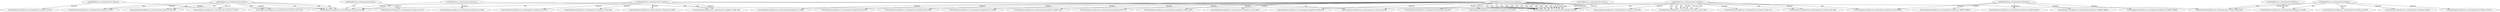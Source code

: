 digraph lacunaCG {
 "rootNode@lacuna_cache/exported_drdyse.js:," -> "FunctionExpression@lacuna_cache/exported_drdyse.js:10,646" [label="dynamic" ];
 "rootNode@lacuna_cache/exported_drdyse.js:," -> "FunctionDeclaration@lacuna_cache/exported_drdyse.js:61,544" [label="dynamic" ];
 "rootNode@lacuna_cache/exported_drdyse.js:," -> "FunctionExpression@lacuna_cache/exported_b4tcj2.js:59,583" [label="tajs" ];
 "rootNode@lacuna_cache/exported_1ulbna.js:," -> "FunctionExpression@lacuna_cache/exported_1ulbna.js:10,525" [label="dynamic" ];
 "rootNode@lacuna_cache/exported_1ulbna.js:," -> "FunctionDeclaration@lacuna_cache/exported_drdyse.js:61,544" [label="tajs" ];
 "rootNode@lacuna_cache/exported_dnqs00.js:," -> "FunctionExpression@lacuna_cache/exported_dnqs00.js:10,14991" [label="dynamic" ];
 "rootNode@lacuna_cache/exported_dnqs00.js:," -> "FunctionExpression@lacuna_cache/exported_dnqs00.js:59,14767" [label="dynamic" ];
 "rootNode@lacuna_cache/exported_dnqs00.js:," -> "FunctionExpression@lacuna_cache/exported_dnqs00.js:439,14678" [label="dynamic" ];
 "rootNode@lacuna_cache/exported_dnqs00.js:," -> "FunctionExpression@lacuna_cache/exported_dnqs00.js:473,14656" [label="dynamic" ];
 "rootNode@lacuna_cache/exported_dnqs00.js:," -> "FunctionExpression@lacuna_cache/exported_dnqs00.js:14089,14417" [label="dynamic" ];
 "rootNode@lacuna_cache/exported_dnqs00.js:," -> "FunctionExpression@lacuna_cache/exported_dnqs00.js:979,1175" [label="dynamic" ];
 "rootNode@lacuna_cache/exported_dnqs00.js:," -> "FunctionExpression@lacuna_cache/exported_dnqs00.js:14251,14355" [label="dynamic" ];
 "rootNode@lacuna_cache/exported_dnqs00.js:," -> "FunctionExpression@lacuna_cache/exported_dnqs00.js:12120,14044" [label="dynamic" ];
 "rootNode@lacuna_cache/exported_dnqs00.js:," -> "FunctionExpression@lacuna_cache/exported_dnqs00.js:1594,1873" [label="dynamic" ];
 "rootNode@lacuna_cache/exported_dnqs00.js:," -> "FunctionExpression@lacuna_cache/exported_dnqs00.js:8344,9767" [label="dynamic" ];
 "rootNode@lacuna_cache/exported_dnqs00.js:," -> "FunctionExpression@lacuna_cache/exported_dnqs00.js:5547,6393" [label="dynamic" ];
 "rootNode@lacuna_cache/exported_dnqs00.js:," -> "FunctionExpression@lacuna_cache/exported_b4tcj2.js:59,583" [label="tajs" ];
 "rootNode@lacuna_cache/exported_dnqs00.js:," -> "FunctionExpression@lacuna_cache/exported_b4tcj2.js:59,583" [label="tajs" ];
 "rootNode@lacuna_cache/exported_dnqs00.js:," -> "FunctionExpression@lacuna_cache/exported_b4tcj2.js:59,583" [label="tajs" ];
 "rootNode@lacuna_cache/exported_dnqs00.js:," -> "FunctionExpression@lacuna_cache/exported_b4tcj2.js:59,583" [label="tajs" ];
 "rootNode@lacuna_cache/exported_dnqs00.js:," -> "FunctionExpression@lacuna_cache/exported_b4tcj2.js:59,583" [label="tajs" ];
 "rootNode@lacuna_cache/exported_dnqs00.js:," -> "FunctionExpression@lacuna_cache/exported_b4tcj2.js:59,583" [label="tajs" ];
 "rootNode@lacuna_cache/exported_dnqs00.js:," -> "FunctionExpression@lacuna_cache/exported_b4tcj2.js:59,583" [label="tajs" ];
 "rootNode@lacuna_cache/exported_dnqs00.js:," -> "FunctionExpression@lacuna_cache/exported_b4tcj2.js:59,583" [label="tajs" ];
 "rootNode@lacuna_cache/exported_dnqs00.js:," -> "FunctionExpression@lacuna_cache/exported_b4tcj2.js:59,583" [label="tajs" ];
 "rootNode@lacuna_cache/exported_dnqs00.js:," -> "FunctionExpression@lacuna_cache/exported_b4tcj2.js:59,583" [label="tajs" ];
 "rootNode@lacuna_cache/exported_dnqs00.js:," -> "FunctionExpression@lacuna_cache/exported_b4tcj2.js:59,583" [label="tajs" ];
 "rootNode@lacuna_cache/exported_dnqs00.js:," -> "FunctionExpression@lacuna_cache/exported_b4tcj2.js:59,583" [label="tajs" ];
 "rootNode@lacuna_cache/exported_dnqs00.js:," -> "FunctionExpression@lacuna_cache/exported_b4tcj2.js:59,583" [label="tajs" ];
 "rootNode@lacuna_cache/exported_dnqs00.js:," -> "FunctionExpression@lacuna_cache/exported_b4tcj2.js:59,583" [label="tajs" ];
 "rootNode@lacuna_cache/exported_dnqs00.js:," -> "FunctionExpression@lacuna_cache/exported_b4tcj2.js:59,583" [label="tajs" ];
 "rootNode@lacuna_cache/exported_dnqs00.js:," -> "FunctionExpression@lacuna_cache/exported_b4tcj2.js:59,583" [label="tajs" ];
 "rootNode@lacuna_cache/exported_dnqs00.js:," -> "FunctionExpression@lacuna_cache/exported_b4tcj2.js:59,583" [label="tajs" ];
 "rootNode@lacuna_cache/exported_dnqs00.js:," -> "FunctionExpression@lacuna_cache/exported_b4tcj2.js:59,583" [label="tajs" ];
 "rootNode@lacuna_cache/exported_dnqs00.js:," -> "FunctionExpression@lacuna_cache/exported_b4tcj2.js:59,583" [label="tajs" ];
 "rootNode@lacuna_cache/exported_dnqs00.js:," -> "FunctionExpression@lacuna_cache/exported_b4tcj2.js:59,583" [label="tajs" ];
 "rootNode@lacuna_cache/exported_icz55m.js:," -> "FunctionExpression@lacuna_cache/exported_icz55m.js:10,2276" [label="dynamic" ];
 "rootNode@lacuna_cache/exported_icz55m.js:," -> "FunctionDeclaration@lacuna_cache/exported_icz55m.js:1475,1744" [label="dynamic" ];
 "rootNode@lacuna_cache/exported_icz55m.js:," -> "FunctionDeclaration@lacuna_cache/exported_icz55m.js:35,376" [label="dynamic" ];
 "rootNode@lacuna_cache/exported_icz55m.js:," -> "FunctionDeclaration@lacuna_cache/exported_icz55m.js:390,1461" [label="dynamic" ];
 "rootNode@lacuna_cache/exported_icz55m.js:," -> "FunctionDeclaration@lacuna_cache/exported_drdyse.js:61,544" [label="tajs" ];
 "rootNode@lacuna_cache/exported_icz55m.js:," -> "FunctionDeclaration@lacuna_cache/exported_drdyse.js:61,544" [label="tajs" ];
 "rootNode@lacuna_cache/exported_icz55m.js:," -> "FunctionDeclaration@lacuna_cache/exported_drdyse.js:61,544" [label="tajs" ];
 "rootNode@lacuna_cache/exported_icz55m.js:," -> "FunctionDeclaration@lacuna_cache/exported_icz55m.js:35,376" [label="tajs" ];
 "rootNode@lacuna_cache/exported_icz55m.js:," -> "FunctionDeclaration@lacuna_cache/exported_icz55m.js:390,1461" [label="tajs" ];
 "rootNode@lacuna_cache/exported_icz55m.js:," -> "FunctionDeclaration@lacuna_cache/exported_icz55m.js:1475,1744" [label="tajs" ];
 "rootNode@lacuna_cache/exported_4090ug.js:," -> "FunctionExpression@lacuna_cache/exported_4090ug.js:115,489" [label="dynamic" ];
 "rootNode@lacuna_cache/exported_m1ubno.js:," -> "FunctionExpression@lacuna_cache/exported_m1ubno.js:342,454" [label="dynamic" ];
 "rootNode@lacuna_cache/exported_m1ubno.js:," -> "FunctionExpression@lacuna_cache/exported_m1ubno.js:1102,3561" [label="dynamic" ];
 "rootNode@lacuna_cache/exported_m1ubno.js:," -> "FunctionDeclaration@lacuna_cache/exported_m1ubno.js:1231,1546" [label="dynamic" ];
 "rootNode@lacuna_cache/exported_m1ubno.js:," -> "FunctionDeclaration@lacuna_cache/exported_m1ubno.js:1564,1751" [label="dynamic" ];
 "rootNode@lacuna_cache/exported_m1ubno.js:," -> "FunctionExpression@lacuna_cache/exported_m1ubno.js:792,1056" [label="dynamic" ];
 "rootNode@lacuna_cache/exported_m1ubno.js:," -> "FunctionExpression@lacuna_cache/exported_9dudz3.js:162,186590" [label="tajs" ];
 "rootNode@lacuna_cache/exported_m1ubno.js:," -> "FunctionExpression@lacuna_cache/exported_b4tcj2.js:59,583" [label="tajs" ];
 "rootNode@lacuna_cache/exported_m1ubno.js:," -> "FunctionExpression@lacuna_cache/exported_m1ubno.js:792,1056" [label="tajs" ];
 "rootNode@lacuna_cache/exported_m1ubno.js:," -> "FunctionDeclaration@lacuna_cache/exported_m1ubno.js:1231,1546" [label="tajs" ];
 "rootNode@lacuna_cache/exported_m1ubno.js:," -> "FunctionDeclaration@lacuna_cache/exported_m1ubno.js:1231,1546" [label="tajs" ];
 "rootNode@lacuna_cache/exported_m1ubno.js:," -> "FunctionDeclaration@lacuna_cache/exported_m1ubno.js:1231,1546" [label="tajs" ];
 "rootNode@lacuna_cache/exported_m1ubno.js:," -> "FunctionDeclaration@lacuna_cache/exported_m1ubno.js:1231,1546" [label="tajs" ];
 "rootNode@lacuna_cache/exported_m1ubno.js:," -> "FunctionDeclaration@lacuna_cache/exported_m1ubno.js:1231,1546" [label="tajs" ];
 "rootNode@lacuna_cache/exported_m1ubno.js:," -> "FunctionDeclaration@lacuna_cache/exported_m1ubno.js:1231,1546" [label="tajs" ];
 "rootNode@lacuna_cache/exported_9dudz3.js:," -> "FunctionExpression@lacuna_cache/exported_9dudz3.js:162,186590" [label="dynamic" ];
 "rootNode@lacuna_cache/exported_9dudz3.js:," -> "FunctionExpression@lacuna_cache/exported_9dudz3.js:182043,182410" [label="dynamic" ];
 "rootNode@lacuna_cache/exported_9dudz3.js:," -> "FunctionExpression@lacuna_cache/exported_9dudz3.js:185686,186020" [label="dynamic" ];
 "rootNode@lacuna_cache/exported_9dudz3.js:," -> "FunctionExpression@lacuna_cache/exported_9dudz3.js:185882,185999" [label="dynamic" ];
 "rootNode@lacuna_cache/exported_9dudz3.js:," -> "FunctionExpression@lacuna_cache/exported_9dudz3.js:186052,186570" [label="dynamic" ];
 "rootNode@lacuna_cache/exported_b4tcj2.js:," -> "FunctionExpression@lacuna_cache/exported_b4tcj2.js:59,583" [label="dynamic" ];
 "rootNode@lacuna_cache/exported_4n7d8o.js:," -> "FunctionExpression@lacuna_cache/exported_4n7d8o.js:10,2555" [label="dynamic" ];
 "rootNode@lacuna_cache/exported_4n7d8o.js:," -> "FunctionDeclaration@lacuna_cache/exported_4n7d8o.js:35,638" [label="dynamic" ];
 "rootNode@lacuna_cache/exported_4n7d8o.js:," -> "FunctionExpression@lacuna_cache/exported_4n7d8o.js:170,257" [label="dynamic" ];
 "rootNode@lacuna_cache/exported_4n7d8o.js:," -> "FunctionDeclaration@lacuna_cache/exported_4n7d8o.js:1849,2340" [label="dynamic" ];
 "rootNode@lacuna_cache/exported_4n7d8o.js:," -> "FunctionExpression@lacuna_cache/exported_4090ug.js:115,489" [label="tajs" ];
 "rootNode@lacuna_cache/exported_4n7d8o.js:," -> "FunctionDeclaration@lacuna_cache/exported_4n7d8o.js:1849,2340" [label="tajs" ];
 "rootNode@lacuna_cache/exported_74uy6m.js:," -> "FunctionExpression@lacuna_cache/exported_74uy6m.js:10,2059" [label="dynamic" ];
 "rootNode@lacuna_cache/exported_74uy6m.js:," -> "FunctionDeclaration@lacuna_cache/exported_74uy6m.js:1660,1782" [label="dynamic" ];
 "rootNode@lacuna_cache/exported_74uy6m.js:," -> "FunctionDeclaration@lacuna_cache/exported_74uy6m.js:35,1106" [label="dynamic" ];
 "rootNode@lacuna_cache/exported_74uy6m.js:," -> "FunctionDeclaration@lacuna_cache/exported_74uy6m.js:1120,1646" [label="dynamic" ];
 "rootNode@lacuna_cache/exported_74uy6m.js:," -> "FunctionDeclaration@lacuna_cache/exported_4n7d8o.js:1849,2340" [label="tajs" ];
 "rootNode@lacuna_cache/exported_74uy6m.js:," -> "FunctionDeclaration@lacuna_cache/exported_74uy6m.js:1660,1782" [label="tajs" ];
 "rootNode@lacuna_cache/exported_74uy6m.js:," -> "FunctionDeclaration@lacuna_cache/exported_drdyse.js:61,544" [label="tajs" ];
 "rootNode@lacuna_cache/exported_74uy6m.js:," -> "FunctionDeclaration@lacuna_cache/exported_drdyse.js:61,544" [label="tajs" ];
 "rootNode@lacuna_cache/exported_74uy6m.js:," -> "FunctionExpression@lacuna_cache/exported_m1ubno.js:342,454" [label="tajs" ];
 "rootNode@lacuna_cache/exported_eisjje.js:," -> "FunctionExpression@lacuna_cache/exported_eisjje.js:10,175" [label="dynamic" ];
 "rootNode@lacuna_cache/exported_eisjje.js:," -> "FunctionDeclaration@lacuna_cache/exported_drdyse.js:61,544" [label="tajs" ];
 }